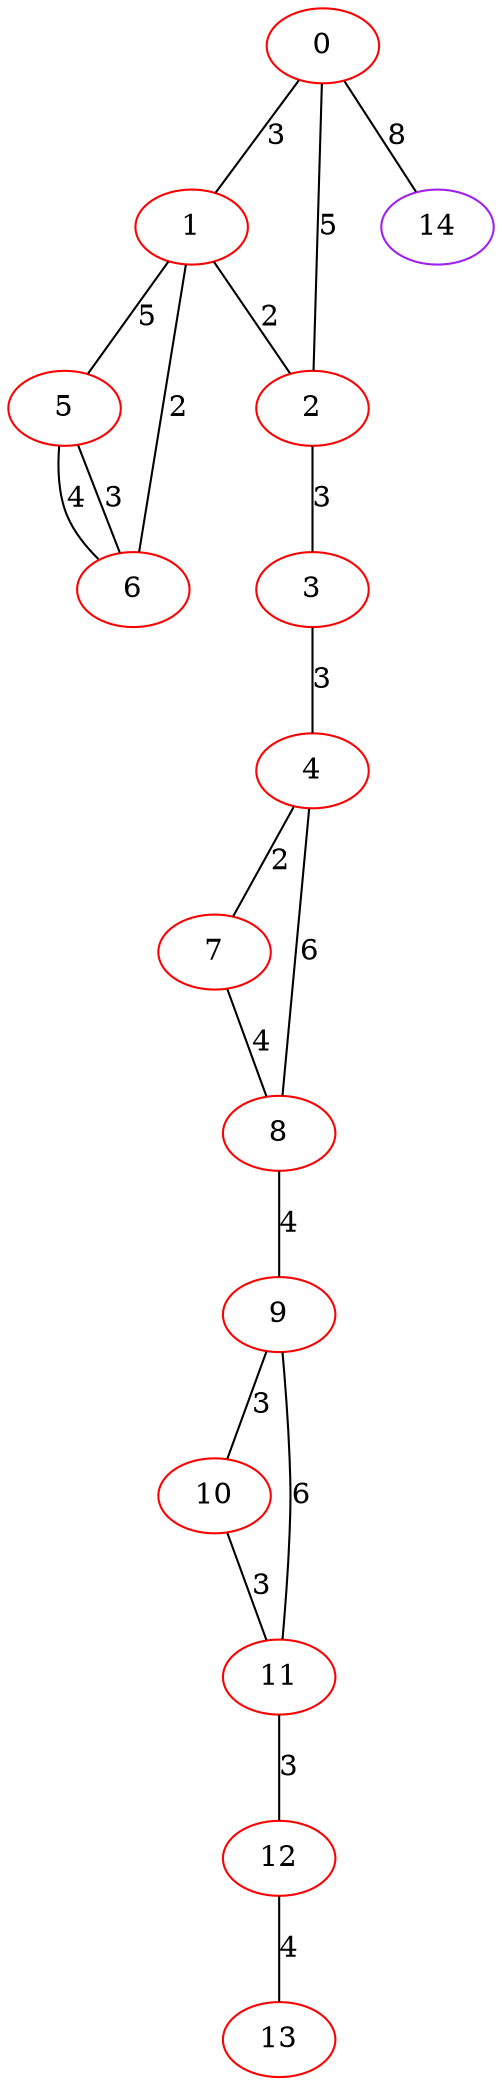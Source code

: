 graph "" {
0 [color=red, weight=1];
1 [color=red, weight=1];
2 [color=red, weight=1];
3 [color=red, weight=1];
4 [color=red, weight=1];
5 [color=red, weight=1];
6 [color=red, weight=1];
7 [color=red, weight=1];
8 [color=red, weight=1];
9 [color=red, weight=1];
10 [color=red, weight=1];
11 [color=red, weight=1];
12 [color=red, weight=1];
13 [color=red, weight=1];
14 [color=purple, weight=4];
0 -- 1  [key=0, label=3];
0 -- 2  [key=0, label=5];
0 -- 14  [key=0, label=8];
1 -- 2  [key=0, label=2];
1 -- 5  [key=0, label=5];
1 -- 6  [key=0, label=2];
2 -- 3  [key=0, label=3];
3 -- 4  [key=0, label=3];
4 -- 8  [key=0, label=6];
4 -- 7  [key=0, label=2];
5 -- 6  [key=0, label=3];
5 -- 6  [key=1, label=4];
7 -- 8  [key=0, label=4];
8 -- 9  [key=0, label=4];
9 -- 10  [key=0, label=3];
9 -- 11  [key=0, label=6];
10 -- 11  [key=0, label=3];
11 -- 12  [key=0, label=3];
12 -- 13  [key=0, label=4];
}
